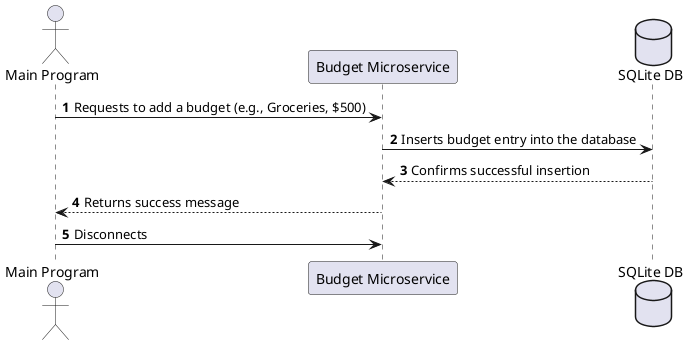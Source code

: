 @startuml
autonumber
actor "Main Program" as Client
participant "Budget Microservice" as Server
database "SQLite DB" as DB

Client -> Server : Requests to add a budget (e.g., Groceries, $500)
Server -> DB : Inserts budget entry into the database
DB --> Server : Confirms successful insertion
Server --> Client : Returns success message
Client -> Server : Disconnects

@enduml
